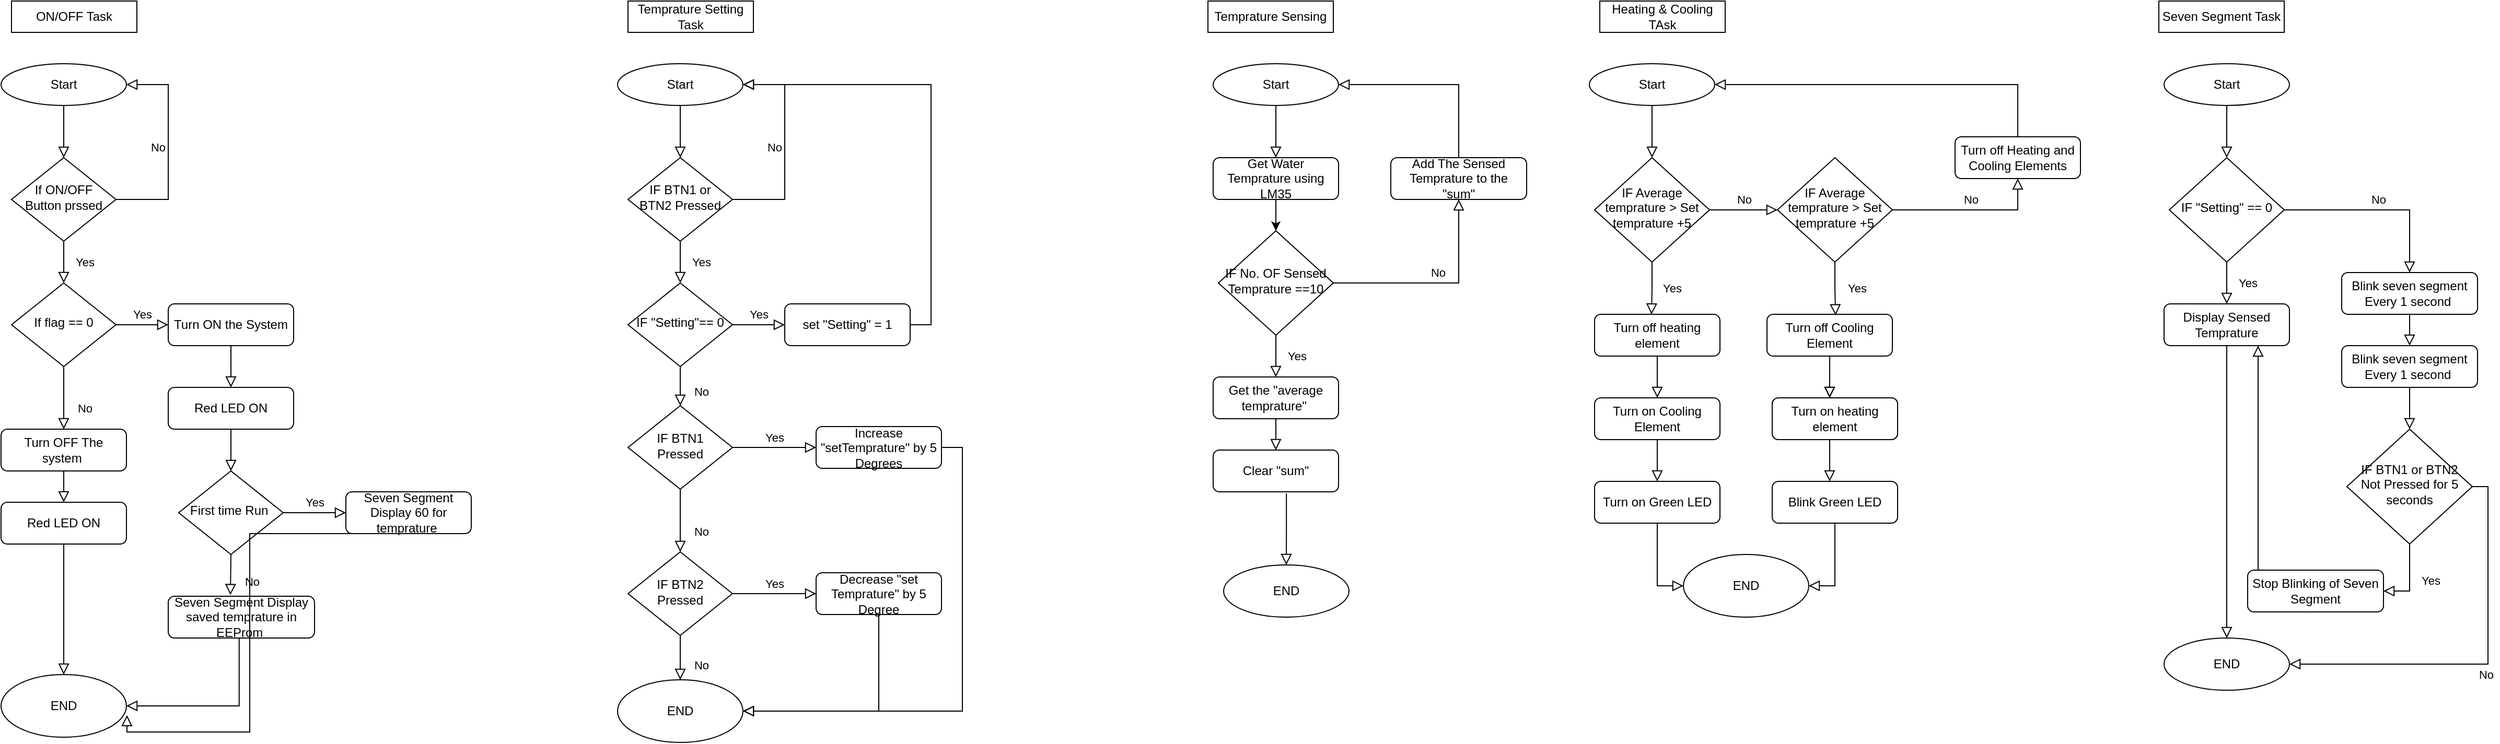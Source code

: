 <mxfile version="18.0.1" type="device"><diagram id="C5RBs43oDa-KdzZeNtuy" name="Page-1"><mxGraphModel dx="1385" dy="681" grid="1" gridSize="10" guides="1" tooltips="1" connect="1" arrows="1" fold="1" page="1" pageScale="1" pageWidth="827" pageHeight="1169" math="0" shadow="0"><root><mxCell id="WIyWlLk6GJQsqaUBKTNV-0"/><mxCell id="WIyWlLk6GJQsqaUBKTNV-1" parent="WIyWlLk6GJQsqaUBKTNV-0"/><mxCell id="WIyWlLk6GJQsqaUBKTNV-2" value="" style="rounded=0;html=1;jettySize=auto;orthogonalLoop=1;fontSize=11;endArrow=block;endFill=0;endSize=8;strokeWidth=1;shadow=0;labelBackgroundColor=none;edgeStyle=orthogonalEdgeStyle;exitX=0.5;exitY=1;exitDx=0;exitDy=0;" parent="WIyWlLk6GJQsqaUBKTNV-1" source="G24bV5-iI9kaGBLxsNXn-1" target="WIyWlLk6GJQsqaUBKTNV-6" edge="1"><mxGeometry relative="1" as="geometry"><mxPoint x="220" y="120" as="sourcePoint"/></mxGeometry></mxCell><mxCell id="WIyWlLk6GJQsqaUBKTNV-4" value="Yes" style="rounded=0;html=1;jettySize=auto;orthogonalLoop=1;fontSize=11;endArrow=block;endFill=0;endSize=8;strokeWidth=1;shadow=0;labelBackgroundColor=none;edgeStyle=orthogonalEdgeStyle;" parent="WIyWlLk6GJQsqaUBKTNV-1" source="WIyWlLk6GJQsqaUBKTNV-6" target="WIyWlLk6GJQsqaUBKTNV-10" edge="1"><mxGeometry y="20" relative="1" as="geometry"><mxPoint as="offset"/></mxGeometry></mxCell><mxCell id="WIyWlLk6GJQsqaUBKTNV-5" value="No" style="edgeStyle=orthogonalEdgeStyle;rounded=0;html=1;jettySize=auto;orthogonalLoop=1;fontSize=11;endArrow=block;endFill=0;endSize=8;strokeWidth=1;shadow=0;labelBackgroundColor=none;" parent="WIyWlLk6GJQsqaUBKTNV-1" source="WIyWlLk6GJQsqaUBKTNV-6" edge="1"><mxGeometry y="10" relative="1" as="geometry"><mxPoint as="offset"/><mxPoint x="280" y="100" as="targetPoint"/><Array as="points"><mxPoint x="320" y="210"/><mxPoint x="320" y="100"/></Array></mxGeometry></mxCell><mxCell id="WIyWlLk6GJQsqaUBKTNV-6" value="If ON/OFF Button prssed" style="rhombus;whiteSpace=wrap;html=1;shadow=0;fontFamily=Helvetica;fontSize=12;align=center;strokeWidth=1;spacing=6;spacingTop=-4;" parent="WIyWlLk6GJQsqaUBKTNV-1" vertex="1"><mxGeometry x="170" y="170" width="100" height="80" as="geometry"/></mxCell><mxCell id="WIyWlLk6GJQsqaUBKTNV-8" value="No" style="rounded=0;html=1;jettySize=auto;orthogonalLoop=1;fontSize=11;endArrow=block;endFill=0;endSize=8;strokeWidth=1;shadow=0;labelBackgroundColor=none;edgeStyle=orthogonalEdgeStyle;" parent="WIyWlLk6GJQsqaUBKTNV-1" source="WIyWlLk6GJQsqaUBKTNV-10" target="WIyWlLk6GJQsqaUBKTNV-11" edge="1"><mxGeometry x="0.333" y="20" relative="1" as="geometry"><mxPoint as="offset"/></mxGeometry></mxCell><mxCell id="WIyWlLk6GJQsqaUBKTNV-9" value="Yes" style="edgeStyle=orthogonalEdgeStyle;rounded=0;html=1;jettySize=auto;orthogonalLoop=1;fontSize=11;endArrow=block;endFill=0;endSize=8;strokeWidth=1;shadow=0;labelBackgroundColor=none;" parent="WIyWlLk6GJQsqaUBKTNV-1" source="WIyWlLk6GJQsqaUBKTNV-10" target="WIyWlLk6GJQsqaUBKTNV-12" edge="1"><mxGeometry y="10" relative="1" as="geometry"><mxPoint as="offset"/></mxGeometry></mxCell><mxCell id="WIyWlLk6GJQsqaUBKTNV-10" value="If flag == 0" style="rhombus;whiteSpace=wrap;html=1;shadow=0;fontFamily=Helvetica;fontSize=12;align=center;strokeWidth=1;spacing=6;spacingTop=-4;" parent="WIyWlLk6GJQsqaUBKTNV-1" vertex="1"><mxGeometry x="170" y="290" width="100" height="80" as="geometry"/></mxCell><mxCell id="WIyWlLk6GJQsqaUBKTNV-11" value="Turn OFF The system&amp;nbsp;" style="rounded=1;whiteSpace=wrap;html=1;fontSize=12;glass=0;strokeWidth=1;shadow=0;" parent="WIyWlLk6GJQsqaUBKTNV-1" vertex="1"><mxGeometry x="160" y="430" width="120" height="40" as="geometry"/></mxCell><mxCell id="G24bV5-iI9kaGBLxsNXn-6" style="edgeStyle=orthogonalEdgeStyle;rounded=0;html=1;jettySize=auto;orthogonalLoop=1;fontSize=11;endArrow=block;endFill=0;endSize=8;strokeWidth=1;shadow=0;labelBackgroundColor=none;entryX=1;entryY=0.5;entryDx=0;entryDy=0;exitX=0.485;exitY=1.001;exitDx=0;exitDy=0;exitPerimeter=0;" edge="1" parent="WIyWlLk6GJQsqaUBKTNV-1" source="G24bV5-iI9kaGBLxsNXn-166" target="G24bV5-iI9kaGBLxsNXn-4"><mxGeometry relative="1" as="geometry"><mxPoint x="379.762" y="360" as="targetPoint"/><mxPoint x="420" y="690" as="sourcePoint"/><Array as="points"><mxPoint x="388" y="695"/></Array></mxGeometry></mxCell><mxCell id="WIyWlLk6GJQsqaUBKTNV-12" value="Turn ON the System" style="rounded=1;whiteSpace=wrap;html=1;fontSize=12;glass=0;strokeWidth=1;shadow=0;" parent="WIyWlLk6GJQsqaUBKTNV-1" vertex="1"><mxGeometry x="320" y="310" width="120" height="40" as="geometry"/></mxCell><mxCell id="G24bV5-iI9kaGBLxsNXn-1" value="Start" style="ellipse;whiteSpace=wrap;html=1;" vertex="1" parent="WIyWlLk6GJQsqaUBKTNV-1"><mxGeometry x="160" y="80" width="120" height="40" as="geometry"/></mxCell><mxCell id="G24bV5-iI9kaGBLxsNXn-4" value="END" style="ellipse;whiteSpace=wrap;html=1;" vertex="1" parent="WIyWlLk6GJQsqaUBKTNV-1"><mxGeometry x="160" y="665" width="120" height="60" as="geometry"/></mxCell><mxCell id="G24bV5-iI9kaGBLxsNXn-7" style="edgeStyle=orthogonalEdgeStyle;rounded=0;html=1;jettySize=auto;orthogonalLoop=1;fontSize=11;endArrow=block;endFill=0;endSize=8;strokeWidth=1;shadow=0;labelBackgroundColor=none;entryX=0.5;entryY=0;entryDx=0;entryDy=0;exitX=0.5;exitY=1;exitDx=0;exitDy=0;" edge="1" parent="WIyWlLk6GJQsqaUBKTNV-1" source="G24bV5-iI9kaGBLxsNXn-122" target="G24bV5-iI9kaGBLxsNXn-4"><mxGeometry relative="1" as="geometry"><mxPoint x="290.0" y="590.048" as="targetPoint"/><mxPoint x="220" y="520" as="sourcePoint"/><Array as="points"/></mxGeometry></mxCell><mxCell id="G24bV5-iI9kaGBLxsNXn-8" value="" style="rounded=0;html=1;jettySize=auto;orthogonalLoop=1;fontSize=11;endArrow=block;endFill=0;endSize=8;strokeWidth=1;shadow=0;labelBackgroundColor=none;edgeStyle=orthogonalEdgeStyle;exitX=0.5;exitY=1;exitDx=0;exitDy=0;" edge="1" parent="WIyWlLk6GJQsqaUBKTNV-1" source="G24bV5-iI9kaGBLxsNXn-18" target="G24bV5-iI9kaGBLxsNXn-11"><mxGeometry relative="1" as="geometry"><mxPoint x="810" y="120" as="sourcePoint"/></mxGeometry></mxCell><mxCell id="G24bV5-iI9kaGBLxsNXn-9" value="Yes" style="rounded=0;html=1;jettySize=auto;orthogonalLoop=1;fontSize=11;endArrow=block;endFill=0;endSize=8;strokeWidth=1;shadow=0;labelBackgroundColor=none;edgeStyle=orthogonalEdgeStyle;" edge="1" parent="WIyWlLk6GJQsqaUBKTNV-1" source="G24bV5-iI9kaGBLxsNXn-11" target="G24bV5-iI9kaGBLxsNXn-14"><mxGeometry y="20" relative="1" as="geometry"><mxPoint as="offset"/></mxGeometry></mxCell><mxCell id="G24bV5-iI9kaGBLxsNXn-10" value="No" style="edgeStyle=orthogonalEdgeStyle;rounded=0;html=1;jettySize=auto;orthogonalLoop=1;fontSize=11;endArrow=block;endFill=0;endSize=8;strokeWidth=1;shadow=0;labelBackgroundColor=none;" edge="1" parent="WIyWlLk6GJQsqaUBKTNV-1" source="G24bV5-iI9kaGBLxsNXn-11"><mxGeometry y="10" relative="1" as="geometry"><mxPoint as="offset"/><mxPoint x="870" y="100" as="targetPoint"/><Array as="points"><mxPoint x="910" y="210"/><mxPoint x="910" y="100"/></Array></mxGeometry></mxCell><mxCell id="G24bV5-iI9kaGBLxsNXn-11" value="IF BTN1 or BTN2 Pressed" style="rhombus;whiteSpace=wrap;html=1;shadow=0;fontFamily=Helvetica;fontSize=12;align=center;strokeWidth=1;spacing=6;spacingTop=-4;" vertex="1" parent="WIyWlLk6GJQsqaUBKTNV-1"><mxGeometry x="760" y="170" width="100" height="80" as="geometry"/></mxCell><mxCell id="G24bV5-iI9kaGBLxsNXn-12" value="No" style="rounded=0;html=1;jettySize=auto;orthogonalLoop=1;fontSize=11;endArrow=block;endFill=0;endSize=8;strokeWidth=1;shadow=0;labelBackgroundColor=none;edgeStyle=orthogonalEdgeStyle;entryX=0.5;entryY=0;entryDx=0;entryDy=0;" edge="1" parent="WIyWlLk6GJQsqaUBKTNV-1" source="G24bV5-iI9kaGBLxsNXn-14" target="G24bV5-iI9kaGBLxsNXn-22"><mxGeometry x="0.333" y="20" relative="1" as="geometry"><mxPoint as="offset"/><mxPoint x="810" y="440" as="targetPoint"/></mxGeometry></mxCell><mxCell id="G24bV5-iI9kaGBLxsNXn-13" value="Yes" style="edgeStyle=orthogonalEdgeStyle;rounded=0;html=1;jettySize=auto;orthogonalLoop=1;fontSize=11;endArrow=block;endFill=0;endSize=8;strokeWidth=1;shadow=0;labelBackgroundColor=none;" edge="1" parent="WIyWlLk6GJQsqaUBKTNV-1" source="G24bV5-iI9kaGBLxsNXn-14" target="G24bV5-iI9kaGBLxsNXn-17"><mxGeometry y="10" relative="1" as="geometry"><mxPoint as="offset"/></mxGeometry></mxCell><mxCell id="G24bV5-iI9kaGBLxsNXn-14" value="IF &quot;Setting&quot;== 0" style="rhombus;whiteSpace=wrap;html=1;shadow=0;fontFamily=Helvetica;fontSize=12;align=center;strokeWidth=1;spacing=6;spacingTop=-4;" vertex="1" parent="WIyWlLk6GJQsqaUBKTNV-1"><mxGeometry x="760" y="290" width="100" height="80" as="geometry"/></mxCell><mxCell id="G24bV5-iI9kaGBLxsNXn-16" style="edgeStyle=orthogonalEdgeStyle;rounded=0;html=1;jettySize=auto;orthogonalLoop=1;fontSize=11;endArrow=block;endFill=0;endSize=8;strokeWidth=1;shadow=0;labelBackgroundColor=none;entryX=1;entryY=0.5;entryDx=0;entryDy=0;" edge="1" parent="WIyWlLk6GJQsqaUBKTNV-1" source="G24bV5-iI9kaGBLxsNXn-17" target="G24bV5-iI9kaGBLxsNXn-18"><mxGeometry relative="1" as="geometry"><mxPoint x="969.762" y="360" as="targetPoint"/><Array as="points"><mxPoint x="1050" y="330"/><mxPoint x="1050" y="100"/></Array></mxGeometry></mxCell><mxCell id="G24bV5-iI9kaGBLxsNXn-17" value="set &quot;Setting&quot; = 1" style="rounded=1;whiteSpace=wrap;html=1;fontSize=12;glass=0;strokeWidth=1;shadow=0;" vertex="1" parent="WIyWlLk6GJQsqaUBKTNV-1"><mxGeometry x="910" y="310" width="120" height="40" as="geometry"/></mxCell><mxCell id="G24bV5-iI9kaGBLxsNXn-18" value="Start" style="ellipse;whiteSpace=wrap;html=1;" vertex="1" parent="WIyWlLk6GJQsqaUBKTNV-1"><mxGeometry x="750" y="80" width="120" height="40" as="geometry"/></mxCell><mxCell id="G24bV5-iI9kaGBLxsNXn-22" value="IF BTN1 Pressed" style="rhombus;whiteSpace=wrap;html=1;shadow=0;fontFamily=Helvetica;fontSize=12;align=center;strokeWidth=1;spacing=6;spacingTop=-4;" vertex="1" parent="WIyWlLk6GJQsqaUBKTNV-1"><mxGeometry x="760" y="407.5" width="100" height="80" as="geometry"/></mxCell><mxCell id="G24bV5-iI9kaGBLxsNXn-23" value="No" style="rounded=0;html=1;jettySize=auto;orthogonalLoop=1;fontSize=11;endArrow=block;endFill=0;endSize=8;strokeWidth=1;shadow=0;labelBackgroundColor=none;edgeStyle=orthogonalEdgeStyle;exitX=0.5;exitY=1;exitDx=0;exitDy=0;" edge="1" parent="WIyWlLk6GJQsqaUBKTNV-1" source="G24bV5-iI9kaGBLxsNXn-22"><mxGeometry x="0.333" y="20" relative="1" as="geometry"><mxPoint as="offset"/><mxPoint x="810" y="497.5" as="sourcePoint"/><mxPoint x="810" y="547.5" as="targetPoint"/></mxGeometry></mxCell><mxCell id="G24bV5-iI9kaGBLxsNXn-24" value="Yes" style="edgeStyle=orthogonalEdgeStyle;rounded=0;html=1;jettySize=auto;orthogonalLoop=1;fontSize=11;endArrow=block;endFill=0;endSize=8;strokeWidth=1;shadow=0;labelBackgroundColor=none;exitX=1;exitY=0.5;exitDx=0;exitDy=0;entryX=0;entryY=0.5;entryDx=0;entryDy=0;" edge="1" parent="WIyWlLk6GJQsqaUBKTNV-1" source="G24bV5-iI9kaGBLxsNXn-22" target="G24bV5-iI9kaGBLxsNXn-25"><mxGeometry y="10" relative="1" as="geometry"><mxPoint as="offset"/><mxPoint x="860" y="457.5" as="sourcePoint"/><mxPoint x="920" y="447.5" as="targetPoint"/><Array as="points"/></mxGeometry></mxCell><mxCell id="G24bV5-iI9kaGBLxsNXn-25" value="Increase &quot;setTemprature&quot; by 5 Degrees" style="rounded=1;whiteSpace=wrap;html=1;fontSize=12;glass=0;strokeWidth=1;shadow=0;" vertex="1" parent="WIyWlLk6GJQsqaUBKTNV-1"><mxGeometry x="940" y="427.5" width="120" height="40" as="geometry"/></mxCell><mxCell id="G24bV5-iI9kaGBLxsNXn-26" value="IF BTN2 Pressed" style="rhombus;whiteSpace=wrap;html=1;shadow=0;fontFamily=Helvetica;fontSize=12;align=center;strokeWidth=1;spacing=6;spacingTop=-4;" vertex="1" parent="WIyWlLk6GJQsqaUBKTNV-1"><mxGeometry x="760" y="547.5" width="100" height="80" as="geometry"/></mxCell><mxCell id="G24bV5-iI9kaGBLxsNXn-27" value="No" style="rounded=0;html=1;jettySize=auto;orthogonalLoop=1;fontSize=11;endArrow=block;endFill=0;endSize=8;strokeWidth=1;shadow=0;labelBackgroundColor=none;edgeStyle=orthogonalEdgeStyle;exitX=0.5;exitY=1;exitDx=0;exitDy=0;entryX=0.5;entryY=0;entryDx=0;entryDy=0;" edge="1" parent="WIyWlLk6GJQsqaUBKTNV-1" source="G24bV5-iI9kaGBLxsNXn-26" target="G24bV5-iI9kaGBLxsNXn-31"><mxGeometry x="0.333" y="20" relative="1" as="geometry"><mxPoint as="offset"/><mxPoint x="810" y="637.5" as="sourcePoint"/><mxPoint x="810" y="687.5" as="targetPoint"/></mxGeometry></mxCell><mxCell id="G24bV5-iI9kaGBLxsNXn-28" value="Yes" style="edgeStyle=orthogonalEdgeStyle;rounded=0;html=1;jettySize=auto;orthogonalLoop=1;fontSize=11;endArrow=block;endFill=0;endSize=8;strokeWidth=1;shadow=0;labelBackgroundColor=none;exitX=1;exitY=0.5;exitDx=0;exitDy=0;entryX=0;entryY=0.5;entryDx=0;entryDy=0;" edge="1" parent="WIyWlLk6GJQsqaUBKTNV-1" source="G24bV5-iI9kaGBLxsNXn-26" target="G24bV5-iI9kaGBLxsNXn-29"><mxGeometry y="10" relative="1" as="geometry"><mxPoint as="offset"/><mxPoint x="860" y="597.5" as="sourcePoint"/><mxPoint x="920" y="587.5" as="targetPoint"/><Array as="points"/></mxGeometry></mxCell><mxCell id="G24bV5-iI9kaGBLxsNXn-29" value="Decrease &quot;set Temprature&quot; by 5 Degree" style="rounded=1;whiteSpace=wrap;html=1;fontSize=12;glass=0;strokeWidth=1;shadow=0;" vertex="1" parent="WIyWlLk6GJQsqaUBKTNV-1"><mxGeometry x="940" y="567.5" width="120" height="40" as="geometry"/></mxCell><mxCell id="G24bV5-iI9kaGBLxsNXn-31" value="END" style="ellipse;whiteSpace=wrap;html=1;" vertex="1" parent="WIyWlLk6GJQsqaUBKTNV-1"><mxGeometry x="750" y="670" width="120" height="60" as="geometry"/></mxCell><mxCell id="G24bV5-iI9kaGBLxsNXn-32" style="edgeStyle=orthogonalEdgeStyle;rounded=0;html=1;jettySize=auto;orthogonalLoop=1;fontSize=11;endArrow=block;endFill=0;endSize=8;strokeWidth=1;shadow=0;labelBackgroundColor=none;exitX=0.5;exitY=1;exitDx=0;exitDy=0;" edge="1" parent="WIyWlLk6GJQsqaUBKTNV-1" source="G24bV5-iI9kaGBLxsNXn-29"><mxGeometry relative="1" as="geometry"><mxPoint x="870" y="700" as="targetPoint"/><Array as="points"><mxPoint x="1000" y="700"/></Array><mxPoint x="1080" y="967.5" as="sourcePoint"/></mxGeometry></mxCell><mxCell id="G24bV5-iI9kaGBLxsNXn-33" style="edgeStyle=orthogonalEdgeStyle;rounded=0;html=1;jettySize=auto;orthogonalLoop=1;fontSize=11;endArrow=block;endFill=0;endSize=8;strokeWidth=1;shadow=0;labelBackgroundColor=none;exitX=1;exitY=0.5;exitDx=0;exitDy=0;entryX=1;entryY=0.5;entryDx=0;entryDy=0;" edge="1" parent="WIyWlLk6GJQsqaUBKTNV-1" source="G24bV5-iI9kaGBLxsNXn-25" target="G24bV5-iI9kaGBLxsNXn-31"><mxGeometry relative="1" as="geometry"><mxPoint x="870" y="727.5" as="targetPoint"/><Array as="points"><mxPoint x="1080" y="447"/><mxPoint x="1080" y="700"/></Array><mxPoint x="1050" y="317.5" as="sourcePoint"/></mxGeometry></mxCell><mxCell id="G24bV5-iI9kaGBLxsNXn-34" value="" style="rounded=0;html=1;jettySize=auto;orthogonalLoop=1;fontSize=11;endArrow=block;endFill=0;endSize=8;strokeWidth=1;shadow=0;labelBackgroundColor=none;edgeStyle=orthogonalEdgeStyle;exitX=0.5;exitY=1;exitDx=0;exitDy=0;entryX=0.5;entryY=0;entryDx=0;entryDy=0;" edge="1" parent="WIyWlLk6GJQsqaUBKTNV-1" source="G24bV5-iI9kaGBLxsNXn-43" target="G24bV5-iI9kaGBLxsNXn-56"><mxGeometry relative="1" as="geometry"><mxPoint x="1375" y="120" as="sourcePoint"/><mxPoint x="1375" y="160" as="targetPoint"/><Array as="points"><mxPoint x="1380" y="160"/></Array></mxGeometry></mxCell><mxCell id="G24bV5-iI9kaGBLxsNXn-35" value="Yes" style="rounded=0;html=1;jettySize=auto;orthogonalLoop=1;fontSize=11;endArrow=block;endFill=0;endSize=8;strokeWidth=1;shadow=0;labelBackgroundColor=none;edgeStyle=orthogonalEdgeStyle;exitX=0.5;exitY=1;exitDx=0;exitDy=0;entryX=0.5;entryY=0;entryDx=0;entryDy=0;" edge="1" parent="WIyWlLk6GJQsqaUBKTNV-1" source="G24bV5-iI9kaGBLxsNXn-37" target="G24bV5-iI9kaGBLxsNXn-75"><mxGeometry y="20" relative="1" as="geometry"><mxPoint as="offset"/><mxPoint x="1395" y="340" as="sourcePoint"/><mxPoint x="1380" y="370" as="targetPoint"/><Array as="points"/></mxGeometry></mxCell><mxCell id="G24bV5-iI9kaGBLxsNXn-36" value="No" style="edgeStyle=orthogonalEdgeStyle;rounded=0;html=1;jettySize=auto;orthogonalLoop=1;fontSize=11;endArrow=block;endFill=0;endSize=8;strokeWidth=1;shadow=0;labelBackgroundColor=none;exitX=1;exitY=0.5;exitDx=0;exitDy=0;entryX=0.5;entryY=1;entryDx=0;entryDy=0;" edge="1" parent="WIyWlLk6GJQsqaUBKTNV-1" source="G24bV5-iI9kaGBLxsNXn-37" target="G24bV5-iI9kaGBLxsNXn-58"><mxGeometry y="10" relative="1" as="geometry"><mxPoint as="offset"/><mxPoint x="1530" y="280" as="targetPoint"/><Array as="points"><mxPoint x="1555" y="290"/></Array></mxGeometry></mxCell><mxCell id="G24bV5-iI9kaGBLxsNXn-37" value="IF No. OF Sensed Temprature ==10" style="rhombus;whiteSpace=wrap;html=1;shadow=0;fontFamily=Helvetica;fontSize=12;align=center;strokeWidth=1;spacing=6;spacingTop=-4;" vertex="1" parent="WIyWlLk6GJQsqaUBKTNV-1"><mxGeometry x="1325" y="240" width="110" height="100" as="geometry"/></mxCell><mxCell id="G24bV5-iI9kaGBLxsNXn-43" value="Start" style="ellipse;whiteSpace=wrap;html=1;" vertex="1" parent="WIyWlLk6GJQsqaUBKTNV-1"><mxGeometry x="1320" y="80" width="120" height="40" as="geometry"/></mxCell><mxCell id="G24bV5-iI9kaGBLxsNXn-57" style="edgeStyle=orthogonalEdgeStyle;rounded=0;orthogonalLoop=1;jettySize=auto;html=1;entryX=0.5;entryY=0;entryDx=0;entryDy=0;" edge="1" parent="WIyWlLk6GJQsqaUBKTNV-1" source="G24bV5-iI9kaGBLxsNXn-56" target="G24bV5-iI9kaGBLxsNXn-37"><mxGeometry relative="1" as="geometry"/></mxCell><mxCell id="G24bV5-iI9kaGBLxsNXn-56" value="Get Water Temprature using LM35" style="rounded=1;whiteSpace=wrap;html=1;fontSize=12;glass=0;strokeWidth=1;shadow=0;" vertex="1" parent="WIyWlLk6GJQsqaUBKTNV-1"><mxGeometry x="1320" y="170" width="120" height="40" as="geometry"/></mxCell><mxCell id="G24bV5-iI9kaGBLxsNXn-58" value="Add The Sensed Temprature to the &quot;sum&quot;" style="rounded=1;whiteSpace=wrap;html=1;fontSize=12;glass=0;strokeWidth=1;shadow=0;" vertex="1" parent="WIyWlLk6GJQsqaUBKTNV-1"><mxGeometry x="1490" y="170" width="130" height="40" as="geometry"/></mxCell><mxCell id="G24bV5-iI9kaGBLxsNXn-59" style="edgeStyle=orthogonalEdgeStyle;rounded=0;html=1;jettySize=auto;orthogonalLoop=1;fontSize=11;endArrow=block;endFill=0;endSize=8;strokeWidth=1;shadow=0;labelBackgroundColor=none;entryX=1;entryY=0.5;entryDx=0;entryDy=0;exitX=0.5;exitY=0;exitDx=0;exitDy=0;" edge="1" parent="WIyWlLk6GJQsqaUBKTNV-1" source="G24bV5-iI9kaGBLxsNXn-58" target="G24bV5-iI9kaGBLxsNXn-43"><mxGeometry relative="1" as="geometry"><mxPoint x="1450" y="110" as="targetPoint"/><Array as="points"><mxPoint x="1555" y="100"/></Array><mxPoint x="1620" y="400.0" as="sourcePoint"/></mxGeometry></mxCell><mxCell id="G24bV5-iI9kaGBLxsNXn-75" value="Get the &quot;average temprature&quot;&amp;nbsp;" style="rounded=1;whiteSpace=wrap;html=1;fontSize=12;glass=0;strokeWidth=1;shadow=0;" vertex="1" parent="WIyWlLk6GJQsqaUBKTNV-1"><mxGeometry x="1320" y="380" width="120" height="40" as="geometry"/></mxCell><mxCell id="G24bV5-iI9kaGBLxsNXn-76" value="Clear &quot;sum&quot;" style="rounded=1;whiteSpace=wrap;html=1;fontSize=12;glass=0;strokeWidth=1;shadow=0;" vertex="1" parent="WIyWlLk6GJQsqaUBKTNV-1"><mxGeometry x="1320" y="450" width="120" height="40" as="geometry"/></mxCell><mxCell id="G24bV5-iI9kaGBLxsNXn-78" style="edgeStyle=orthogonalEdgeStyle;rounded=0;html=1;jettySize=auto;orthogonalLoop=1;fontSize=11;endArrow=block;endFill=0;endSize=8;strokeWidth=1;shadow=0;labelBackgroundColor=none;entryX=0.5;entryY=0;entryDx=0;entryDy=0;exitX=0.5;exitY=1;exitDx=0;exitDy=0;" edge="1" parent="WIyWlLk6GJQsqaUBKTNV-1" source="G24bV5-iI9kaGBLxsNXn-75" target="G24bV5-iI9kaGBLxsNXn-76"><mxGeometry relative="1" as="geometry"><mxPoint x="1450.0" y="110.0" as="targetPoint"/><Array as="points"><mxPoint x="1380" y="420"/></Array><mxPoint x="1565" y="180" as="sourcePoint"/></mxGeometry></mxCell><mxCell id="G24bV5-iI9kaGBLxsNXn-79" style="edgeStyle=orthogonalEdgeStyle;rounded=0;html=1;jettySize=auto;orthogonalLoop=1;fontSize=11;endArrow=block;endFill=0;endSize=8;strokeWidth=1;shadow=0;labelBackgroundColor=none;exitX=0.584;exitY=1.039;exitDx=0;exitDy=0;entryX=0.5;entryY=0;entryDx=0;entryDy=0;exitPerimeter=0;" edge="1" parent="WIyWlLk6GJQsqaUBKTNV-1" source="G24bV5-iI9kaGBLxsNXn-76" target="G24bV5-iI9kaGBLxsNXn-80"><mxGeometry relative="1" as="geometry"><mxPoint x="1390" y="547.407" as="targetPoint"/><Array as="points"/><mxPoint x="1565" y="180" as="sourcePoint"/></mxGeometry></mxCell><mxCell id="G24bV5-iI9kaGBLxsNXn-80" value="END" style="ellipse;whiteSpace=wrap;html=1;" vertex="1" parent="WIyWlLk6GJQsqaUBKTNV-1"><mxGeometry x="1330" y="560" width="120" height="50" as="geometry"/></mxCell><mxCell id="G24bV5-iI9kaGBLxsNXn-81" value="" style="rounded=0;html=1;jettySize=auto;orthogonalLoop=1;fontSize=11;endArrow=block;endFill=0;endSize=8;strokeWidth=1;shadow=0;labelBackgroundColor=none;edgeStyle=orthogonalEdgeStyle;exitX=0.5;exitY=1;exitDx=0;exitDy=0;" edge="1" parent="WIyWlLk6GJQsqaUBKTNV-1" source="G24bV5-iI9kaGBLxsNXn-90" target="G24bV5-iI9kaGBLxsNXn-84"><mxGeometry relative="1" as="geometry"><mxPoint x="1740" y="120" as="sourcePoint"/></mxGeometry></mxCell><mxCell id="G24bV5-iI9kaGBLxsNXn-82" value="Yes" style="rounded=0;html=1;jettySize=auto;orthogonalLoop=1;fontSize=11;endArrow=block;endFill=0;endSize=8;strokeWidth=1;shadow=0;labelBackgroundColor=none;edgeStyle=orthogonalEdgeStyle;entryX=0.454;entryY=0.003;entryDx=0;entryDy=0;entryPerimeter=0;" edge="1" parent="WIyWlLk6GJQsqaUBKTNV-1" source="G24bV5-iI9kaGBLxsNXn-84" target="G24bV5-iI9kaGBLxsNXn-106"><mxGeometry y="20" relative="1" as="geometry"><mxPoint as="offset"/><mxPoint x="1740" y="300" as="targetPoint"/></mxGeometry></mxCell><mxCell id="G24bV5-iI9kaGBLxsNXn-83" value="No" style="edgeStyle=orthogonalEdgeStyle;rounded=0;html=1;jettySize=auto;orthogonalLoop=1;fontSize=11;endArrow=block;endFill=0;endSize=8;strokeWidth=1;shadow=0;labelBackgroundColor=none;entryX=0;entryY=0.5;entryDx=0;entryDy=0;" edge="1" parent="WIyWlLk6GJQsqaUBKTNV-1" source="G24bV5-iI9kaGBLxsNXn-84" target="G24bV5-iI9kaGBLxsNXn-102"><mxGeometry y="10" relative="1" as="geometry"><mxPoint as="offset"/><mxPoint x="1800" y="100" as="targetPoint"/><Array as="points"><mxPoint x="1850" y="220"/><mxPoint x="1850" y="220"/></Array></mxGeometry></mxCell><mxCell id="G24bV5-iI9kaGBLxsNXn-84" value="IF Average temprature &amp;gt; Set temprature +5" style="rhombus;whiteSpace=wrap;html=1;shadow=0;fontFamily=Helvetica;fontSize=12;align=center;strokeWidth=1;spacing=6;spacingTop=-4;" vertex="1" parent="WIyWlLk6GJQsqaUBKTNV-1"><mxGeometry x="1685" y="170" width="110" height="100" as="geometry"/></mxCell><mxCell id="G24bV5-iI9kaGBLxsNXn-88" style="edgeStyle=orthogonalEdgeStyle;rounded=0;html=1;jettySize=auto;orthogonalLoop=1;fontSize=11;endArrow=block;endFill=0;endSize=8;strokeWidth=1;shadow=0;labelBackgroundColor=none;entryX=1;entryY=0.5;entryDx=0;entryDy=0;exitX=0.5;exitY=0;exitDx=0;exitDy=0;" edge="1" parent="WIyWlLk6GJQsqaUBKTNV-1" source="G24bV5-iI9kaGBLxsNXn-104" target="G24bV5-iI9kaGBLxsNXn-90"><mxGeometry relative="1" as="geometry"><mxPoint x="1899.762" y="360" as="targetPoint"/><Array as="points"><mxPoint x="2090" y="100"/></Array></mxGeometry></mxCell><mxCell id="G24bV5-iI9kaGBLxsNXn-89" value="Turn off Cooling Element" style="rounded=1;whiteSpace=wrap;html=1;fontSize=12;glass=0;strokeWidth=1;shadow=0;" vertex="1" parent="WIyWlLk6GJQsqaUBKTNV-1"><mxGeometry x="1850" y="320" width="120" height="40" as="geometry"/></mxCell><mxCell id="G24bV5-iI9kaGBLxsNXn-90" value="Start" style="ellipse;whiteSpace=wrap;html=1;" vertex="1" parent="WIyWlLk6GJQsqaUBKTNV-1"><mxGeometry x="1680" y="80" width="120" height="40" as="geometry"/></mxCell><mxCell id="G24bV5-iI9kaGBLxsNXn-99" value="END" style="ellipse;whiteSpace=wrap;html=1;" vertex="1" parent="WIyWlLk6GJQsqaUBKTNV-1"><mxGeometry x="1770" y="550" width="120" height="60" as="geometry"/></mxCell><mxCell id="G24bV5-iI9kaGBLxsNXn-100" style="edgeStyle=orthogonalEdgeStyle;rounded=0;html=1;jettySize=auto;orthogonalLoop=1;fontSize=11;endArrow=block;endFill=0;endSize=8;strokeWidth=1;shadow=0;labelBackgroundColor=none;exitX=0.5;exitY=1;exitDx=0;exitDy=0;entryX=0;entryY=0.5;entryDx=0;entryDy=0;" edge="1" parent="WIyWlLk6GJQsqaUBKTNV-1" source="G24bV5-iI9kaGBLxsNXn-116" target="G24bV5-iI9kaGBLxsNXn-99"><mxGeometry relative="1" as="geometry"><mxPoint x="1770" y="660" as="targetPoint"/><Array as="points"><mxPoint x="1745" y="580"/></Array><mxPoint x="1930" y="640" as="sourcePoint"/></mxGeometry></mxCell><mxCell id="G24bV5-iI9kaGBLxsNXn-101" style="edgeStyle=orthogonalEdgeStyle;rounded=0;html=1;jettySize=auto;orthogonalLoop=1;fontSize=11;endArrow=block;endFill=0;endSize=8;strokeWidth=1;shadow=0;labelBackgroundColor=none;exitX=0.5;exitY=1;exitDx=0;exitDy=0;entryX=1;entryY=0.5;entryDx=0;entryDy=0;" edge="1" parent="WIyWlLk6GJQsqaUBKTNV-1" source="G24bV5-iI9kaGBLxsNXn-119" target="G24bV5-iI9kaGBLxsNXn-99"><mxGeometry relative="1" as="geometry"><mxPoint x="1800" y="770" as="targetPoint"/><Array as="points"><mxPoint x="1915" y="580"/></Array><mxPoint x="1990" y="480" as="sourcePoint"/></mxGeometry></mxCell><mxCell id="G24bV5-iI9kaGBLxsNXn-102" value="IF Average temprature &amp;gt; Set temprature +5" style="rhombus;whiteSpace=wrap;html=1;shadow=0;fontFamily=Helvetica;fontSize=12;align=center;strokeWidth=1;spacing=6;spacingTop=-4;" vertex="1" parent="WIyWlLk6GJQsqaUBKTNV-1"><mxGeometry x="1860" y="170" width="110" height="100" as="geometry"/></mxCell><mxCell id="G24bV5-iI9kaGBLxsNXn-103" value="No" style="edgeStyle=orthogonalEdgeStyle;rounded=0;html=1;jettySize=auto;orthogonalLoop=1;fontSize=11;endArrow=block;endFill=0;endSize=8;strokeWidth=1;shadow=0;labelBackgroundColor=none;entryX=0.5;entryY=1;entryDx=0;entryDy=0;" edge="1" parent="WIyWlLk6GJQsqaUBKTNV-1" target="G24bV5-iI9kaGBLxsNXn-104"><mxGeometry y="10" relative="1" as="geometry"><mxPoint as="offset"/><mxPoint x="2030" y="210" as="targetPoint"/><Array as="points"><mxPoint x="2090" y="220"/></Array><mxPoint x="1970" y="220" as="sourcePoint"/></mxGeometry></mxCell><mxCell id="G24bV5-iI9kaGBLxsNXn-104" value="Turn off Heating and Cooling Elements" style="rounded=1;whiteSpace=wrap;html=1;fontSize=12;glass=0;strokeWidth=1;shadow=0;" vertex="1" parent="WIyWlLk6GJQsqaUBKTNV-1"><mxGeometry x="2030" y="150" width="120" height="40" as="geometry"/></mxCell><mxCell id="G24bV5-iI9kaGBLxsNXn-105" value="Yes" style="rounded=0;html=1;jettySize=auto;orthogonalLoop=1;fontSize=11;endArrow=block;endFill=0;endSize=8;strokeWidth=1;shadow=0;labelBackgroundColor=none;edgeStyle=orthogonalEdgeStyle;exitX=0.5;exitY=1;exitDx=0;exitDy=0;entryX=0.547;entryY=0.022;entryDx=0;entryDy=0;entryPerimeter=0;" edge="1" parent="WIyWlLk6GJQsqaUBKTNV-1" source="G24bV5-iI9kaGBLxsNXn-102" target="G24bV5-iI9kaGBLxsNXn-89"><mxGeometry y="20" relative="1" as="geometry"><mxPoint as="offset"/><mxPoint x="1750" y="280" as="sourcePoint"/><mxPoint x="1915" y="310" as="targetPoint"/></mxGeometry></mxCell><mxCell id="G24bV5-iI9kaGBLxsNXn-106" value="Turn off heating element" style="rounded=1;whiteSpace=wrap;html=1;fontSize=12;glass=0;strokeWidth=1;shadow=0;" vertex="1" parent="WIyWlLk6GJQsqaUBKTNV-1"><mxGeometry x="1685" y="320" width="120" height="40" as="geometry"/></mxCell><mxCell id="G24bV5-iI9kaGBLxsNXn-107" value="Turn on heating element" style="rounded=1;whiteSpace=wrap;html=1;fontSize=12;glass=0;strokeWidth=1;shadow=0;" vertex="1" parent="WIyWlLk6GJQsqaUBKTNV-1"><mxGeometry x="1855" y="400" width="120" height="40" as="geometry"/></mxCell><mxCell id="G24bV5-iI9kaGBLxsNXn-108" value="Turn on Cooling Element" style="rounded=1;whiteSpace=wrap;html=1;fontSize=12;glass=0;strokeWidth=1;shadow=0;" vertex="1" parent="WIyWlLk6GJQsqaUBKTNV-1"><mxGeometry x="1685" y="400" width="120" height="40" as="geometry"/></mxCell><mxCell id="G24bV5-iI9kaGBLxsNXn-111" style="edgeStyle=orthogonalEdgeStyle;rounded=0;html=1;jettySize=auto;orthogonalLoop=1;fontSize=11;endArrow=block;endFill=0;endSize=8;strokeWidth=1;shadow=0;labelBackgroundColor=none;entryX=0.5;entryY=0;entryDx=0;entryDy=0;exitX=0.5;exitY=1;exitDx=0;exitDy=0;" edge="1" parent="WIyWlLk6GJQsqaUBKTNV-1" source="G24bV5-iI9kaGBLxsNXn-106" target="G24bV5-iI9kaGBLxsNXn-108"><mxGeometry relative="1" as="geometry"><mxPoint x="1820" y="790" as="targetPoint"/><Array as="points"><mxPoint x="1745" y="370"/><mxPoint x="1745" y="370"/></Array><mxPoint x="1950" y="660" as="sourcePoint"/></mxGeometry></mxCell><mxCell id="G24bV5-iI9kaGBLxsNXn-113" style="edgeStyle=orthogonalEdgeStyle;rounded=0;html=1;jettySize=auto;orthogonalLoop=1;fontSize=11;endArrow=block;endFill=0;endSize=8;strokeWidth=1;shadow=0;labelBackgroundColor=none;exitX=0.5;exitY=1;exitDx=0;exitDy=0;" edge="1" parent="WIyWlLk6GJQsqaUBKTNV-1" source="G24bV5-iI9kaGBLxsNXn-89"><mxGeometry relative="1" as="geometry"><mxPoint x="1910" y="400" as="targetPoint"/><Array as="points"><mxPoint x="1910" y="400"/></Array><mxPoint x="1755" y="370" as="sourcePoint"/></mxGeometry></mxCell><mxCell id="G24bV5-iI9kaGBLxsNXn-114" style="edgeStyle=orthogonalEdgeStyle;rounded=0;html=1;jettySize=auto;orthogonalLoop=1;fontSize=11;endArrow=block;endFill=0;endSize=8;strokeWidth=1;shadow=0;labelBackgroundColor=none;exitX=0.5;exitY=1;exitDx=0;exitDy=0;" edge="1" parent="WIyWlLk6GJQsqaUBKTNV-1"><mxGeometry relative="1" as="geometry"><mxPoint x="1910" y="400" as="targetPoint"/><Array as="points"><mxPoint x="1910" y="400"/></Array><mxPoint x="1910" y="360" as="sourcePoint"/></mxGeometry></mxCell><mxCell id="G24bV5-iI9kaGBLxsNXn-115" value="Turn on heating element" style="rounded=1;whiteSpace=wrap;html=1;fontSize=12;glass=0;strokeWidth=1;shadow=0;" vertex="1" parent="WIyWlLk6GJQsqaUBKTNV-1"><mxGeometry x="1855" y="400" width="120" height="40" as="geometry"/></mxCell><mxCell id="G24bV5-iI9kaGBLxsNXn-116" value="Turn on Green LED" style="rounded=1;whiteSpace=wrap;html=1;fontSize=12;glass=0;strokeWidth=1;shadow=0;" vertex="1" parent="WIyWlLk6GJQsqaUBKTNV-1"><mxGeometry x="1685" y="480" width="120" height="40" as="geometry"/></mxCell><mxCell id="G24bV5-iI9kaGBLxsNXn-117" style="edgeStyle=orthogonalEdgeStyle;rounded=0;html=1;jettySize=auto;orthogonalLoop=1;fontSize=11;endArrow=block;endFill=0;endSize=8;strokeWidth=1;shadow=0;labelBackgroundColor=none;entryX=0.5;entryY=0;entryDx=0;entryDy=0;exitX=0.5;exitY=1;exitDx=0;exitDy=0;" edge="1" parent="WIyWlLk6GJQsqaUBKTNV-1" target="G24bV5-iI9kaGBLxsNXn-116"><mxGeometry relative="1" as="geometry"><mxPoint x="1820" y="870" as="targetPoint"/><Array as="points"><mxPoint x="1745" y="450"/><mxPoint x="1745" y="450"/></Array><mxPoint x="1745" y="440" as="sourcePoint"/></mxGeometry></mxCell><mxCell id="G24bV5-iI9kaGBLxsNXn-118" style="edgeStyle=orthogonalEdgeStyle;rounded=0;html=1;jettySize=auto;orthogonalLoop=1;fontSize=11;endArrow=block;endFill=0;endSize=8;strokeWidth=1;shadow=0;labelBackgroundColor=none;exitX=0.5;exitY=1;exitDx=0;exitDy=0;" edge="1" parent="WIyWlLk6GJQsqaUBKTNV-1"><mxGeometry relative="1" as="geometry"><mxPoint x="1910" y="480" as="targetPoint"/><Array as="points"><mxPoint x="1910" y="480"/></Array><mxPoint x="1910" y="440" as="sourcePoint"/></mxGeometry></mxCell><mxCell id="G24bV5-iI9kaGBLxsNXn-119" value="Blink Green LED" style="rounded=1;whiteSpace=wrap;html=1;fontSize=12;glass=0;strokeWidth=1;shadow=0;" vertex="1" parent="WIyWlLk6GJQsqaUBKTNV-1"><mxGeometry x="1855" y="480" width="120" height="40" as="geometry"/></mxCell><mxCell id="G24bV5-iI9kaGBLxsNXn-120" value="Red LED ON" style="rounded=1;whiteSpace=wrap;html=1;fontSize=12;glass=0;strokeWidth=1;shadow=0;" vertex="1" parent="WIyWlLk6GJQsqaUBKTNV-1"><mxGeometry x="320" y="390" width="120" height="40" as="geometry"/></mxCell><mxCell id="G24bV5-iI9kaGBLxsNXn-121" style="edgeStyle=orthogonalEdgeStyle;rounded=0;html=1;jettySize=auto;orthogonalLoop=1;fontSize=11;endArrow=block;endFill=0;endSize=8;strokeWidth=1;shadow=0;labelBackgroundColor=none;exitX=0.5;exitY=1;exitDx=0;exitDy=0;entryX=0.5;entryY=0;entryDx=0;entryDy=0;" edge="1" parent="WIyWlLk6GJQsqaUBKTNV-1" source="WIyWlLk6GJQsqaUBKTNV-12" target="G24bV5-iI9kaGBLxsNXn-120"><mxGeometry relative="1" as="geometry"><mxPoint x="290" y="590" as="targetPoint"/><mxPoint x="450" y="340" as="sourcePoint"/><Array as="points"><mxPoint x="380" y="390"/><mxPoint x="380" y="390"/></Array></mxGeometry></mxCell><mxCell id="G24bV5-iI9kaGBLxsNXn-122" value="Red LED ON" style="rounded=1;whiteSpace=wrap;html=1;fontSize=12;glass=0;strokeWidth=1;shadow=0;" vertex="1" parent="WIyWlLk6GJQsqaUBKTNV-1"><mxGeometry x="160" y="500" width="120" height="40" as="geometry"/></mxCell><mxCell id="G24bV5-iI9kaGBLxsNXn-123" style="edgeStyle=orthogonalEdgeStyle;rounded=0;html=1;jettySize=auto;orthogonalLoop=1;fontSize=11;endArrow=block;endFill=0;endSize=8;strokeWidth=1;shadow=0;labelBackgroundColor=none;exitX=0.5;exitY=1;exitDx=0;exitDy=0;" edge="1" parent="WIyWlLk6GJQsqaUBKTNV-1" source="WIyWlLk6GJQsqaUBKTNV-11" target="G24bV5-iI9kaGBLxsNXn-122"><mxGeometry relative="1" as="geometry"><mxPoint x="230" y="590" as="targetPoint"/><mxPoint x="230" y="550" as="sourcePoint"/><Array as="points"/></mxGeometry></mxCell><mxCell id="G24bV5-iI9kaGBLxsNXn-124" value="" style="rounded=0;html=1;jettySize=auto;orthogonalLoop=1;fontSize=11;endArrow=block;endFill=0;endSize=8;strokeWidth=1;shadow=0;labelBackgroundColor=none;edgeStyle=orthogonalEdgeStyle;exitX=0.5;exitY=1;exitDx=0;exitDy=0;entryX=0.5;entryY=0;entryDx=0;entryDy=0;" edge="1" parent="WIyWlLk6GJQsqaUBKTNV-1" source="G24bV5-iI9kaGBLxsNXn-128" target="G24bV5-iI9kaGBLxsNXn-127"><mxGeometry relative="1" as="geometry"><mxPoint x="2285" y="120" as="sourcePoint"/><mxPoint x="2290" y="170" as="targetPoint"/><Array as="points"/></mxGeometry></mxCell><mxCell id="G24bV5-iI9kaGBLxsNXn-125" value="Yes" style="rounded=0;html=1;jettySize=auto;orthogonalLoop=1;fontSize=11;endArrow=block;endFill=0;endSize=8;strokeWidth=1;shadow=0;labelBackgroundColor=none;edgeStyle=orthogonalEdgeStyle;exitX=0.5;exitY=1;exitDx=0;exitDy=0;entryX=0.5;entryY=0;entryDx=0;entryDy=0;" edge="1" parent="WIyWlLk6GJQsqaUBKTNV-1" source="G24bV5-iI9kaGBLxsNXn-127" target="G24bV5-iI9kaGBLxsNXn-133"><mxGeometry y="20" relative="1" as="geometry"><mxPoint as="offset"/><mxPoint x="2305" y="340" as="sourcePoint"/><mxPoint x="2290" y="370" as="targetPoint"/><Array as="points"/></mxGeometry></mxCell><mxCell id="G24bV5-iI9kaGBLxsNXn-126" value="No" style="edgeStyle=orthogonalEdgeStyle;rounded=0;html=1;jettySize=auto;orthogonalLoop=1;fontSize=11;endArrow=block;endFill=0;endSize=8;strokeWidth=1;shadow=0;labelBackgroundColor=none;exitX=1;exitY=0.5;exitDx=0;exitDy=0;entryX=0.5;entryY=0;entryDx=0;entryDy=0;" edge="1" parent="WIyWlLk6GJQsqaUBKTNV-1" source="G24bV5-iI9kaGBLxsNXn-127" target="G24bV5-iI9kaGBLxsNXn-131"><mxGeometry y="10" relative="1" as="geometry"><mxPoint as="offset"/><mxPoint x="2440" y="280" as="targetPoint"/><Array as="points"><mxPoint x="2465" y="220"/><mxPoint x="2465" y="270"/></Array></mxGeometry></mxCell><mxCell id="G24bV5-iI9kaGBLxsNXn-127" value="IF &quot;Setting&quot; == 0" style="rhombus;whiteSpace=wrap;html=1;shadow=0;fontFamily=Helvetica;fontSize=12;align=center;strokeWidth=1;spacing=6;spacingTop=-4;" vertex="1" parent="WIyWlLk6GJQsqaUBKTNV-1"><mxGeometry x="2235" y="170" width="110" height="100" as="geometry"/></mxCell><mxCell id="G24bV5-iI9kaGBLxsNXn-128" value="Start" style="ellipse;whiteSpace=wrap;html=1;" vertex="1" parent="WIyWlLk6GJQsqaUBKTNV-1"><mxGeometry x="2230" y="80" width="120" height="40" as="geometry"/></mxCell><mxCell id="G24bV5-iI9kaGBLxsNXn-131" value="Blink seven segment Every 1 second&amp;nbsp;" style="rounded=1;whiteSpace=wrap;html=1;fontSize=12;glass=0;strokeWidth=1;shadow=0;" vertex="1" parent="WIyWlLk6GJQsqaUBKTNV-1"><mxGeometry x="2400" y="280" width="130" height="40" as="geometry"/></mxCell><mxCell id="G24bV5-iI9kaGBLxsNXn-133" value="Display Sensed Temprature" style="rounded=1;whiteSpace=wrap;html=1;fontSize=12;glass=0;strokeWidth=1;shadow=0;" vertex="1" parent="WIyWlLk6GJQsqaUBKTNV-1"><mxGeometry x="2230" y="310" width="120" height="40" as="geometry"/></mxCell><mxCell id="G24bV5-iI9kaGBLxsNXn-135" style="edgeStyle=orthogonalEdgeStyle;rounded=0;html=1;jettySize=auto;orthogonalLoop=1;fontSize=11;endArrow=block;endFill=0;endSize=8;strokeWidth=1;shadow=0;labelBackgroundColor=none;entryX=0.5;entryY=0;entryDx=0;entryDy=0;exitX=0.5;exitY=1;exitDx=0;exitDy=0;" edge="1" parent="WIyWlLk6GJQsqaUBKTNV-1" source="G24bV5-iI9kaGBLxsNXn-133" target="G24bV5-iI9kaGBLxsNXn-137"><mxGeometry relative="1" as="geometry"><mxPoint x="2290" y="380" as="targetPoint"/><Array as="points"/><mxPoint x="2475" y="110" as="sourcePoint"/></mxGeometry></mxCell><mxCell id="G24bV5-iI9kaGBLxsNXn-137" value="END" style="ellipse;whiteSpace=wrap;html=1;" vertex="1" parent="WIyWlLk6GJQsqaUBKTNV-1"><mxGeometry x="2230" y="630" width="120" height="50" as="geometry"/></mxCell><mxCell id="G24bV5-iI9kaGBLxsNXn-138" value="Blink seven segment Every 1 second&amp;nbsp;" style="rounded=1;whiteSpace=wrap;html=1;fontSize=12;glass=0;strokeWidth=1;shadow=0;" vertex="1" parent="WIyWlLk6GJQsqaUBKTNV-1"><mxGeometry x="2400" y="350" width="130" height="40" as="geometry"/></mxCell><mxCell id="G24bV5-iI9kaGBLxsNXn-139" style="edgeStyle=orthogonalEdgeStyle;rounded=0;html=1;jettySize=auto;orthogonalLoop=1;fontSize=11;endArrow=block;endFill=0;endSize=8;strokeWidth=1;shadow=0;labelBackgroundColor=none;entryX=0.5;entryY=0;entryDx=0;entryDy=0;exitX=0.5;exitY=1;exitDx=0;exitDy=0;" edge="1" parent="WIyWlLk6GJQsqaUBKTNV-1" source="G24bV5-iI9kaGBLxsNXn-131" target="G24bV5-iI9kaGBLxsNXn-138"><mxGeometry relative="1" as="geometry"><mxPoint x="2350" y="100" as="targetPoint"/><Array as="points"><mxPoint x="2465" y="330"/><mxPoint x="2465" y="330"/></Array><mxPoint x="2470" y="320" as="sourcePoint"/></mxGeometry></mxCell><mxCell id="G24bV5-iI9kaGBLxsNXn-140" value="&lt;span style=&quot;&quot;&gt;IF BTN1 or BTN2 Not Pressed for 5 seconds&lt;/span&gt;" style="rhombus;whiteSpace=wrap;html=1;shadow=0;fontFamily=Helvetica;fontSize=12;align=center;strokeWidth=1;spacing=6;spacingTop=-4;" vertex="1" parent="WIyWlLk6GJQsqaUBKTNV-1"><mxGeometry x="2405" y="430" width="120" height="110" as="geometry"/></mxCell><mxCell id="G24bV5-iI9kaGBLxsNXn-141" style="edgeStyle=orthogonalEdgeStyle;rounded=0;html=1;jettySize=auto;orthogonalLoop=1;fontSize=11;endArrow=block;endFill=0;endSize=8;strokeWidth=1;shadow=0;labelBackgroundColor=none;entryX=0.5;entryY=0;entryDx=0;entryDy=0;exitX=0.5;exitY=1;exitDx=0;exitDy=0;" edge="1" parent="WIyWlLk6GJQsqaUBKTNV-1" source="G24bV5-iI9kaGBLxsNXn-138" target="G24bV5-iI9kaGBLxsNXn-140"><mxGeometry relative="1" as="geometry"><mxPoint x="2475" y="360" as="targetPoint"/><Array as="points"><mxPoint x="2465" y="400"/><mxPoint x="2465" y="400"/></Array><mxPoint x="2475" y="330" as="sourcePoint"/></mxGeometry></mxCell><mxCell id="G24bV5-iI9kaGBLxsNXn-142" value="Yes" style="rounded=0;html=1;jettySize=auto;orthogonalLoop=1;fontSize=11;endArrow=block;endFill=0;endSize=8;strokeWidth=1;shadow=0;labelBackgroundColor=none;edgeStyle=orthogonalEdgeStyle;exitX=0.5;exitY=1;exitDx=0;exitDy=0;entryX=1;entryY=0.5;entryDx=0;entryDy=0;" edge="1" parent="WIyWlLk6GJQsqaUBKTNV-1" source="G24bV5-iI9kaGBLxsNXn-140" target="G24bV5-iI9kaGBLxsNXn-145"><mxGeometry y="20" relative="1" as="geometry"><mxPoint as="offset"/><mxPoint x="2300" y="280" as="sourcePoint"/><mxPoint x="2410" y="560" as="targetPoint"/><Array as="points"/></mxGeometry></mxCell><mxCell id="G24bV5-iI9kaGBLxsNXn-143" value="No" style="edgeStyle=orthogonalEdgeStyle;rounded=0;html=1;jettySize=auto;orthogonalLoop=1;fontSize=11;endArrow=block;endFill=0;endSize=8;strokeWidth=1;shadow=0;labelBackgroundColor=none;exitX=1;exitY=0.5;exitDx=0;exitDy=0;entryX=1;entryY=0.5;entryDx=0;entryDy=0;" edge="1" parent="WIyWlLk6GJQsqaUBKTNV-1" source="G24bV5-iI9kaGBLxsNXn-140" target="G24bV5-iI9kaGBLxsNXn-137"><mxGeometry y="10" relative="1" as="geometry"><mxPoint as="offset"/><mxPoint x="2350" y="480" as="targetPoint"/><Array as="points"><mxPoint x="2540" y="485"/><mxPoint x="2540" y="655"/></Array><mxPoint x="2355" y="230" as="sourcePoint"/></mxGeometry></mxCell><mxCell id="G24bV5-iI9kaGBLxsNXn-145" value="Stop Blinking of Seven Segment" style="rounded=1;whiteSpace=wrap;html=1;fontSize=12;glass=0;strokeWidth=1;shadow=0;" vertex="1" parent="WIyWlLk6GJQsqaUBKTNV-1"><mxGeometry x="2310" y="565" width="130" height="40" as="geometry"/></mxCell><mxCell id="G24bV5-iI9kaGBLxsNXn-146" value="" style="rounded=0;html=1;jettySize=auto;orthogonalLoop=1;fontSize=11;endArrow=block;endFill=0;endSize=8;strokeWidth=1;shadow=0;labelBackgroundColor=none;edgeStyle=orthogonalEdgeStyle;entryX=0.75;entryY=1;entryDx=0;entryDy=0;" edge="1" parent="WIyWlLk6GJQsqaUBKTNV-1" target="G24bV5-iI9kaGBLxsNXn-133"><mxGeometry relative="1" as="geometry"><mxPoint x="2320" y="565" as="sourcePoint"/><mxPoint x="2300" y="180" as="targetPoint"/><Array as="points"><mxPoint x="2320" y="565"/></Array></mxGeometry></mxCell><mxCell id="G24bV5-iI9kaGBLxsNXn-147" value="ON/OFF Task" style="rounded=0;whiteSpace=wrap;html=1;" vertex="1" parent="WIyWlLk6GJQsqaUBKTNV-1"><mxGeometry x="170" y="20" width="120" height="30" as="geometry"/></mxCell><mxCell id="G24bV5-iI9kaGBLxsNXn-151" value="Temprature Setting Task" style="rounded=0;whiteSpace=wrap;html=1;" vertex="1" parent="WIyWlLk6GJQsqaUBKTNV-1"><mxGeometry x="760" y="20" width="120" height="30" as="geometry"/></mxCell><mxCell id="G24bV5-iI9kaGBLxsNXn-152" value="Temprature Sensing" style="rounded=0;whiteSpace=wrap;html=1;" vertex="1" parent="WIyWlLk6GJQsqaUBKTNV-1"><mxGeometry x="1315" y="20" width="120" height="30" as="geometry"/></mxCell><mxCell id="G24bV5-iI9kaGBLxsNXn-153" value="Heating &amp;amp; Cooling TAsk" style="rounded=0;whiteSpace=wrap;html=1;" vertex="1" parent="WIyWlLk6GJQsqaUBKTNV-1"><mxGeometry x="1690" y="20" width="120" height="30" as="geometry"/></mxCell><mxCell id="G24bV5-iI9kaGBLxsNXn-154" value="Seven Segment Task" style="rounded=0;whiteSpace=wrap;html=1;" vertex="1" parent="WIyWlLk6GJQsqaUBKTNV-1"><mxGeometry x="2225" y="20" width="120" height="30" as="geometry"/></mxCell><mxCell id="G24bV5-iI9kaGBLxsNXn-162" value="First time Run&amp;nbsp;" style="rhombus;whiteSpace=wrap;html=1;shadow=0;fontFamily=Helvetica;fontSize=12;align=center;strokeWidth=1;spacing=6;spacingTop=-4;" vertex="1" parent="WIyWlLk6GJQsqaUBKTNV-1"><mxGeometry x="330" y="470" width="100" height="80" as="geometry"/></mxCell><mxCell id="G24bV5-iI9kaGBLxsNXn-163" style="edgeStyle=orthogonalEdgeStyle;rounded=0;html=1;jettySize=auto;orthogonalLoop=1;fontSize=11;endArrow=block;endFill=0;endSize=8;strokeWidth=1;shadow=0;labelBackgroundColor=none;entryX=0.5;entryY=0;entryDx=0;entryDy=0;exitX=0.5;exitY=1;exitDx=0;exitDy=0;" edge="1" parent="WIyWlLk6GJQsqaUBKTNV-1" source="G24bV5-iI9kaGBLxsNXn-120" target="G24bV5-iI9kaGBLxsNXn-162"><mxGeometry relative="1" as="geometry"><mxPoint x="290" y="620" as="targetPoint"/><mxPoint x="400" y="600" as="sourcePoint"/><Array as="points"><mxPoint x="380" y="440"/><mxPoint x="380" y="440"/></Array></mxGeometry></mxCell><mxCell id="G24bV5-iI9kaGBLxsNXn-164" value="Yes" style="edgeStyle=orthogonalEdgeStyle;rounded=0;html=1;jettySize=auto;orthogonalLoop=1;fontSize=11;endArrow=block;endFill=0;endSize=8;strokeWidth=1;shadow=0;labelBackgroundColor=none;exitX=1;exitY=0.5;exitDx=0;exitDy=0;entryX=0;entryY=0.5;entryDx=0;entryDy=0;" edge="1" parent="WIyWlLk6GJQsqaUBKTNV-1" source="G24bV5-iI9kaGBLxsNXn-162" target="G24bV5-iI9kaGBLxsNXn-167"><mxGeometry y="10" relative="1" as="geometry"><mxPoint as="offset"/><mxPoint x="280" y="340" as="sourcePoint"/><mxPoint x="480" y="510" as="targetPoint"/></mxGeometry></mxCell><mxCell id="G24bV5-iI9kaGBLxsNXn-165" value="No" style="rounded=0;html=1;jettySize=auto;orthogonalLoop=1;fontSize=11;endArrow=block;endFill=0;endSize=8;strokeWidth=1;shadow=0;labelBackgroundColor=none;edgeStyle=orthogonalEdgeStyle;exitX=0.5;exitY=1;exitDx=0;exitDy=0;entryX=0.425;entryY=-0.03;entryDx=0;entryDy=0;entryPerimeter=0;" edge="1" parent="WIyWlLk6GJQsqaUBKTNV-1" source="G24bV5-iI9kaGBLxsNXn-162" target="G24bV5-iI9kaGBLxsNXn-166"><mxGeometry x="0.333" y="20" relative="1" as="geometry"><mxPoint as="offset"/><mxPoint x="230" y="380" as="sourcePoint"/><mxPoint x="380" y="580" as="targetPoint"/><Array as="points"/></mxGeometry></mxCell><mxCell id="G24bV5-iI9kaGBLxsNXn-166" value="&lt;span style=&quot;&quot;&gt;Seven Segment Display saved temprature in EEProm&amp;nbsp;&lt;/span&gt;" style="rounded=1;whiteSpace=wrap;html=1;fontSize=12;glass=0;strokeWidth=1;shadow=0;" vertex="1" parent="WIyWlLk6GJQsqaUBKTNV-1"><mxGeometry x="320" y="590" width="140" height="40" as="geometry"/></mxCell><mxCell id="G24bV5-iI9kaGBLxsNXn-167" value="Seven Segment Display 60 for temprature&amp;nbsp;" style="rounded=1;whiteSpace=wrap;html=1;fontSize=12;glass=0;strokeWidth=1;shadow=0;" vertex="1" parent="WIyWlLk6GJQsqaUBKTNV-1"><mxGeometry x="490" y="490" width="120" height="40" as="geometry"/></mxCell><mxCell id="G24bV5-iI9kaGBLxsNXn-170" style="edgeStyle=orthogonalEdgeStyle;rounded=0;html=1;jettySize=auto;orthogonalLoop=1;fontSize=11;endArrow=block;endFill=0;endSize=8;strokeWidth=1;shadow=0;labelBackgroundColor=none;entryX=1.004;entryY=0.648;entryDx=0;entryDy=0;exitX=0.5;exitY=1;exitDx=0;exitDy=0;entryPerimeter=0;" edge="1" parent="WIyWlLk6GJQsqaUBKTNV-1" source="G24bV5-iI9kaGBLxsNXn-167" target="G24bV5-iI9kaGBLxsNXn-4"><mxGeometry relative="1" as="geometry"><mxPoint x="290.0" y="705.0" as="targetPoint"/><mxPoint x="397.9" y="640.04" as="sourcePoint"/><Array as="points"><mxPoint x="398" y="530"/><mxPoint x="398" y="720"/><mxPoint x="281" y="720"/></Array></mxGeometry></mxCell></root></mxGraphModel></diagram></mxfile>